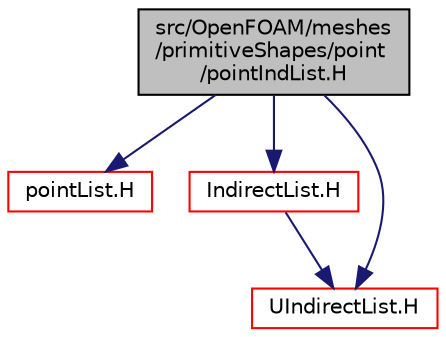 digraph "src/OpenFOAM/meshes/primitiveShapes/point/pointIndList.H"
{
  bgcolor="transparent";
  edge [fontname="Helvetica",fontsize="10",labelfontname="Helvetica",labelfontsize="10"];
  node [fontname="Helvetica",fontsize="10",shape=record];
  Node1 [label="src/OpenFOAM/meshes\l/primitiveShapes/point\l/pointIndList.H",height=0.2,width=0.4,color="black", fillcolor="grey75", style="filled" fontcolor="black"];
  Node1 -> Node2 [color="midnightblue",fontsize="10",style="solid",fontname="Helvetica"];
  Node2 [label="pointList.H",height=0.2,width=0.4,color="red",URL="$pointList_8H.html"];
  Node1 -> Node3 [color="midnightblue",fontsize="10",style="solid",fontname="Helvetica"];
  Node3 [label="IndirectList.H",height=0.2,width=0.4,color="red",URL="$IndirectList_8H.html"];
  Node3 -> Node4 [color="midnightblue",fontsize="10",style="solid",fontname="Helvetica"];
  Node4 [label="UIndirectList.H",height=0.2,width=0.4,color="red",URL="$UIndirectList_8H.html"];
  Node1 -> Node4 [color="midnightblue",fontsize="10",style="solid",fontname="Helvetica"];
}
